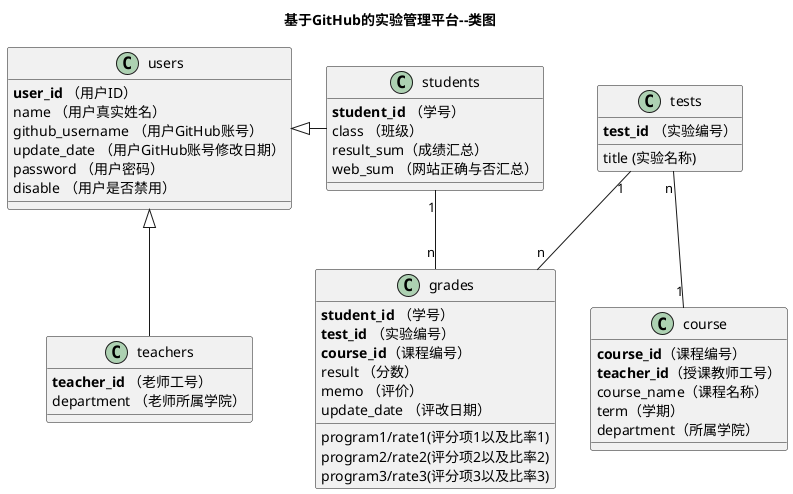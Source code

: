 @startuml
title 基于GitHub的实验管理平台--类图
class users {
    <b>user_id</b> （用户ID）
    name （用户真实姓名）
    github_username （用户GitHub账号）
    update_date （用户GitHub账号修改日期）
    password （用户密码）
    disable （用户是否禁用）
}
class teachers{
    <b>teacher_id</b> （老师工号）
    department （老师所属学院）
}
class students{
    <b>student_id</b> （学号）
    class （班级）
    result_sum（成绩汇总）
    web_sum （网站正确与否汇总）
}
users <|- students
users <|-- teachers
class grades {
    <b>student_id</b> （学号）
    <b>test_id</b> （实验编号）
    <b>course_id</b>（课程编号）
    program1/rate1(评分项1以及比率1)
    program2/rate2(评分项2以及比率2)
    program3/rate3(评分项3以及比率3)
    result （分数）
    memo （评价）
    update_date （评改日期）
}

class tests {
    <b>test_id</b> （实验编号）
    title (实验名称)
}
class course{
    <b>course_id</b>（课程编号）
    <b>teacher_id</b>（授课教师工号）
    course_name（课程名称）
    term（学期）
    department（所属学院）
}

students "1" -- "n"  grades
tests "1" -- "n"  grades
tests "n" -- "1" course

@enduml